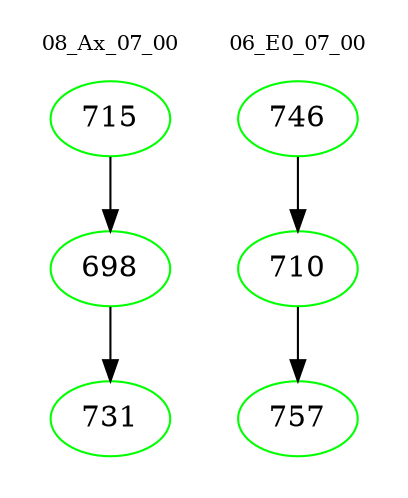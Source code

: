 digraph{
subgraph cluster_0 {
color = white
label = "08_Ax_07_00";
fontsize=10;
T0_715 [label="715", color="green"]
T0_715 -> T0_698 [color="black"]
T0_698 [label="698", color="green"]
T0_698 -> T0_731 [color="black"]
T0_731 [label="731", color="green"]
}
subgraph cluster_1 {
color = white
label = "06_E0_07_00";
fontsize=10;
T1_746 [label="746", color="green"]
T1_746 -> T1_710 [color="black"]
T1_710 [label="710", color="green"]
T1_710 -> T1_757 [color="black"]
T1_757 [label="757", color="green"]
}
}
